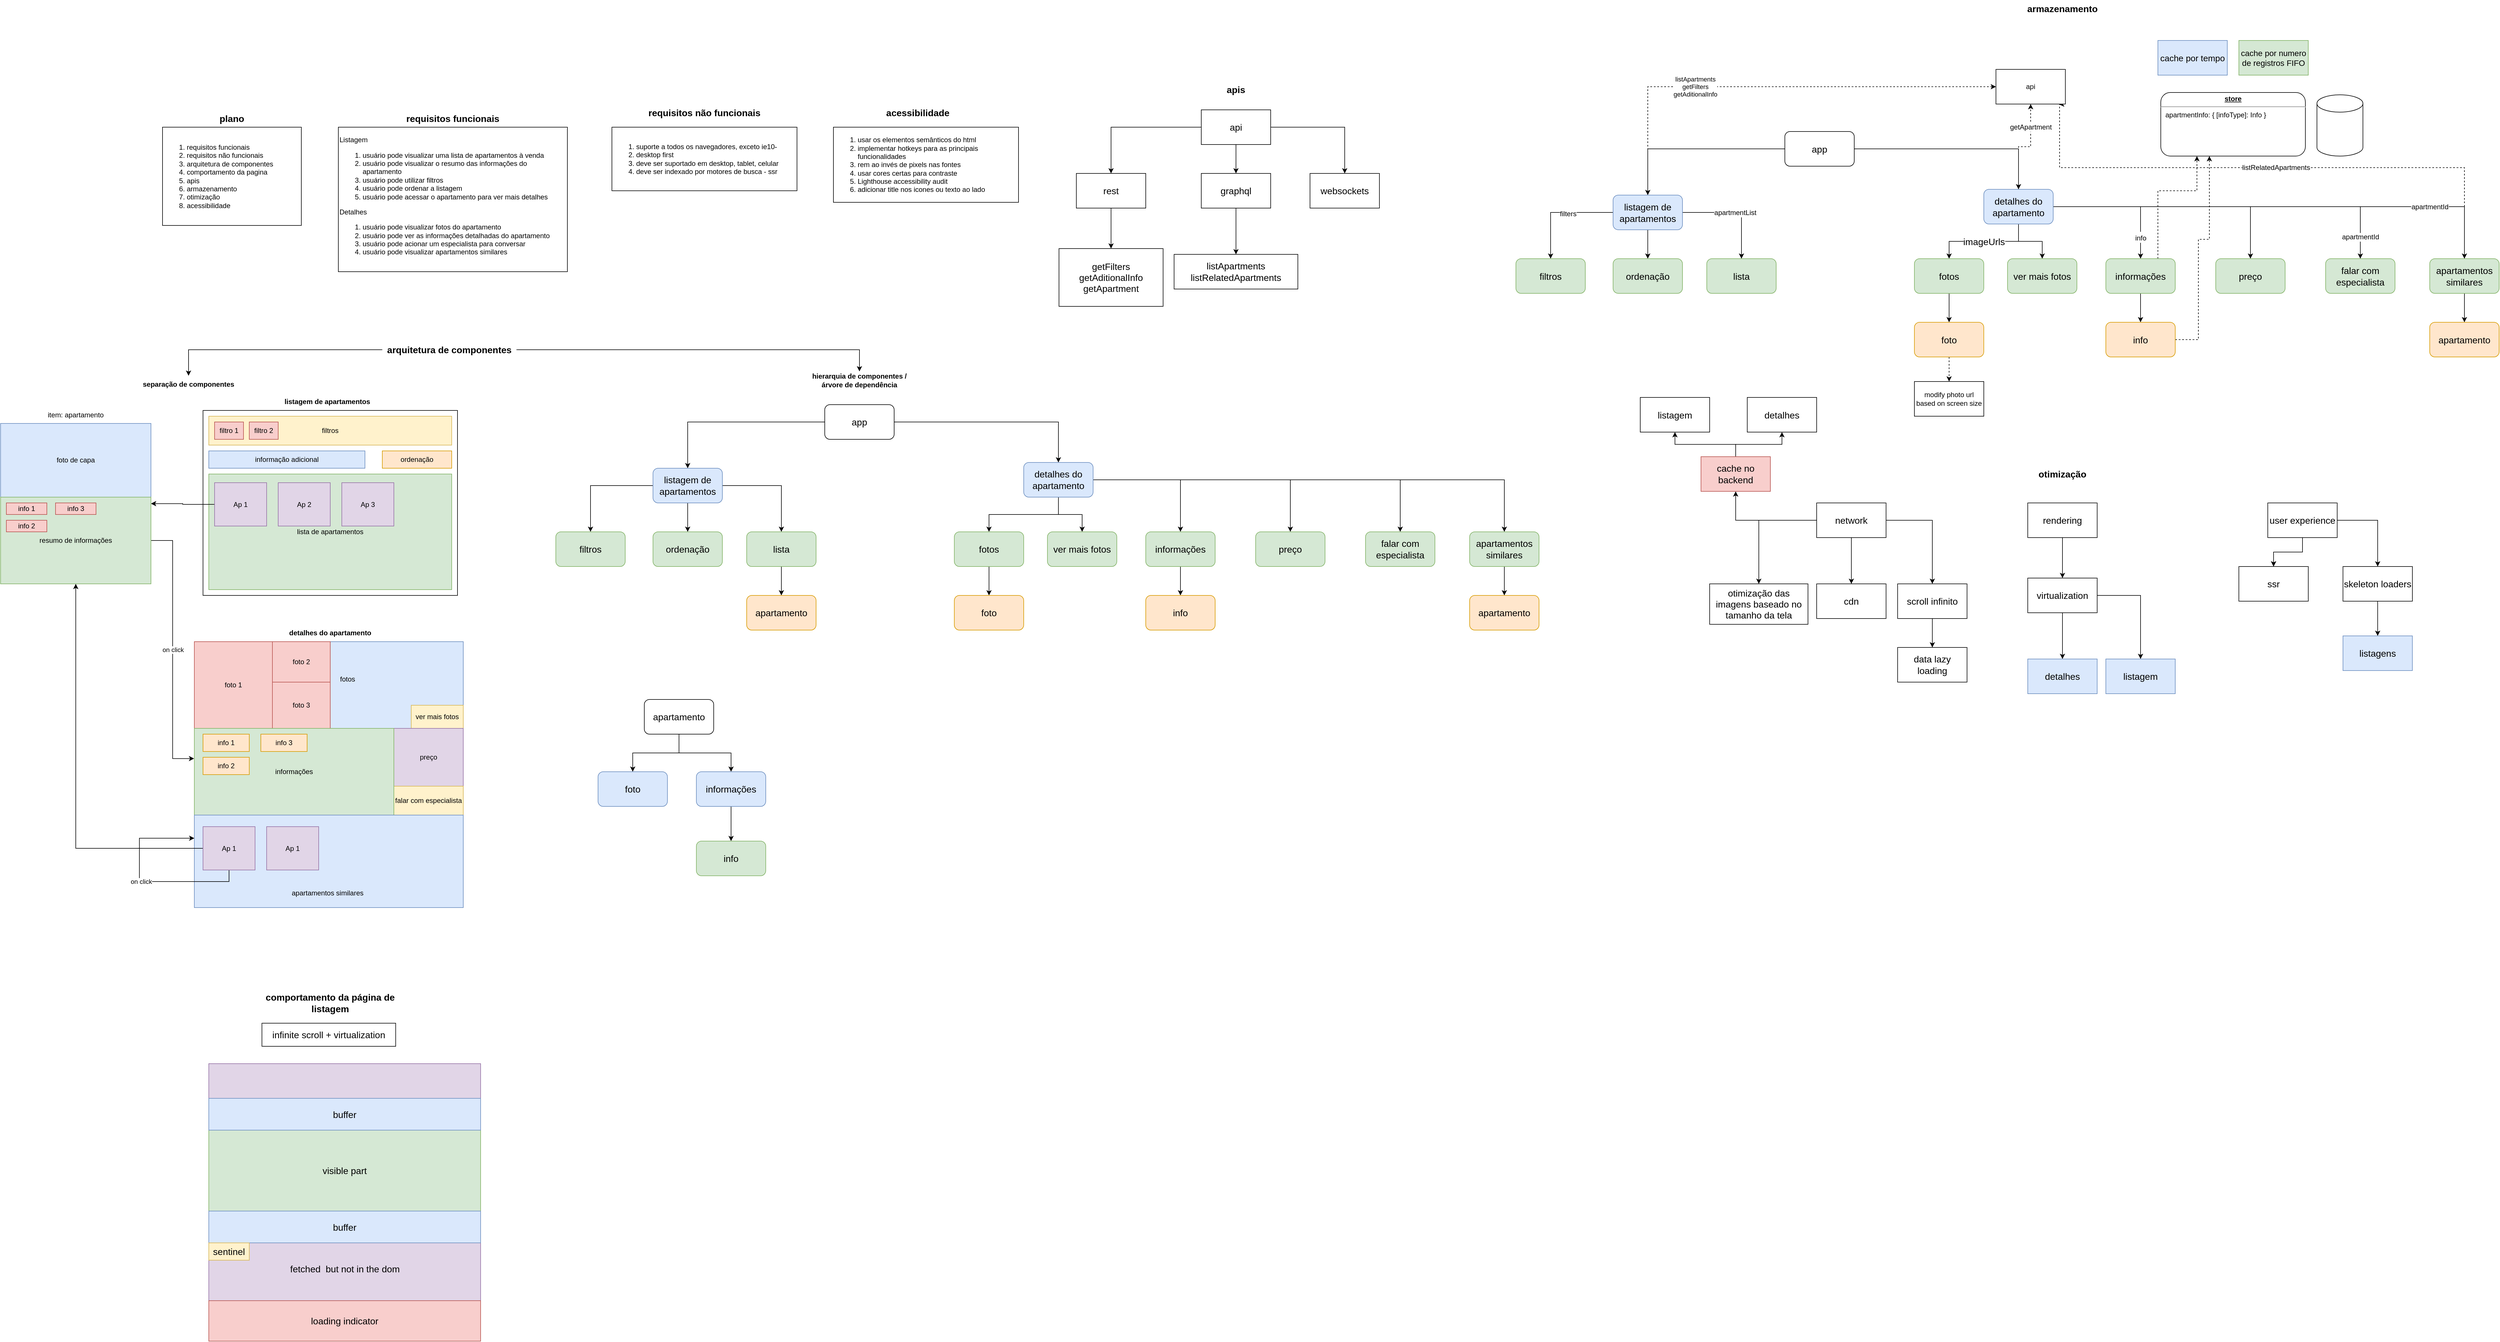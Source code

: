 <mxfile version="20.2.0" type="google"><diagram id="5ZpsJUefTZljrFaNe6qt" name="Página-1"><mxGraphModel grid="1" page="1" gridSize="10" guides="1" tooltips="1" connect="1" arrows="1" fold="1" pageScale="1" pageWidth="827" pageHeight="1169" math="0" shadow="0"><root><mxCell id="0"/><mxCell id="1" parent="0"/><mxCell id="AfzeI2IgN6OuN6-Tw0TW-3" value="&lt;div&gt;Listagem&lt;/div&gt;&lt;ol&gt;&lt;li&gt;usuário pode visualizar uma lista de apartamentos à venda&lt;/li&gt;&lt;li&gt;usuário pode visualizar o resumo das informações do apartamento&lt;/li&gt;&lt;li&gt;usuário pode utilizar filtros&lt;/li&gt;&lt;li&gt;usuário pode ordenar a listagem&lt;/li&gt;&lt;li&gt;usuário pode acessar o apartamento para ver mais detalhes&amp;nbsp;&lt;/li&gt;&lt;/ol&gt;&lt;div&gt;Detalhes&lt;/div&gt;&lt;div&gt;&lt;ol&gt;&lt;li&gt;usuário pode visualizar fotos do apartamento&lt;/li&gt;&lt;li&gt;usuário pode ver as informações detalhadas do apartamento&lt;/li&gt;&lt;li&gt;usuário pode acionar um especialista para conversar&lt;/li&gt;&lt;li&gt;usuário pode visualizar apartamentos similares&lt;/li&gt;&lt;/ol&gt;&lt;/div&gt;" style="rounded=0;whiteSpace=wrap;html=1;align=left;" vertex="1" parent="1"><mxGeometry x="354" y="50" width="396" height="250" as="geometry"/></mxCell><mxCell id="AfzeI2IgN6OuN6-Tw0TW-4" value="requisitos funcionais" style="text;html=1;strokeColor=none;fillColor=none;align=center;verticalAlign=middle;whiteSpace=wrap;rounded=0;fontStyle=1;fontSize=16;" vertex="1" parent="1"><mxGeometry x="467" y="20" width="170" height="30" as="geometry"/></mxCell><mxCell id="AfzeI2IgN6OuN6-Tw0TW-5" value="requisitos não funcionais" style="text;html=1;strokeColor=none;fillColor=none;align=center;verticalAlign=middle;whiteSpace=wrap;rounded=0;fontStyle=1;fontSize=16;" vertex="1" parent="1"><mxGeometry x="881" y="10" width="212" height="30" as="geometry"/></mxCell><mxCell id="AfzeI2IgN6OuN6-Tw0TW-6" value="&lt;ol&gt;&lt;li&gt;suporte a todos os navegadores, exceto ie10-&lt;/li&gt;&lt;li&gt;desktop first&lt;/li&gt;&lt;li&gt;deve ser suportado em desktop, tablet, celular&lt;/li&gt;&lt;li&gt;deve ser indexado por motores de busca - ssr&lt;/li&gt;&lt;/ol&gt;" style="rounded=0;whiteSpace=wrap;html=1;align=left;" vertex="1" parent="1"><mxGeometry x="827" y="50" width="320" height="110" as="geometry"/></mxCell><mxCell id="AfzeI2IgN6OuN6-Tw0TW-7" value="" style="rounded=0;whiteSpace=wrap;html=1;" vertex="1" parent="1"><mxGeometry x="120" y="540" width="440" height="320" as="geometry"/></mxCell><mxCell id="AfzeI2IgN6OuN6-Tw0TW-8" value="filtros" style="rounded=0;whiteSpace=wrap;html=1;fillColor=#fff2cc;strokeColor=#d6b656;" vertex="1" parent="1"><mxGeometry x="130" y="550" width="420" height="50" as="geometry"/></mxCell><mxCell id="AfzeI2IgN6OuN6-Tw0TW-9" value="filtro 1" style="rounded=0;whiteSpace=wrap;html=1;fillColor=#f8cecc;strokeColor=#b85450;" vertex="1" parent="1"><mxGeometry x="140" y="560" width="50" height="30" as="geometry"/></mxCell><mxCell id="AfzeI2IgN6OuN6-Tw0TW-10" value="filtro 2" style="rounded=0;whiteSpace=wrap;html=1;fillColor=#f8cecc;strokeColor=#b85450;" vertex="1" parent="1"><mxGeometry x="200" y="560" width="50" height="30" as="geometry"/></mxCell><mxCell id="AfzeI2IgN6OuN6-Tw0TW-11" value="informação adicional" style="rounded=0;whiteSpace=wrap;html=1;fillColor=#dae8fc;strokeColor=#6c8ebf;" vertex="1" parent="1"><mxGeometry x="130" y="610" width="270" height="30" as="geometry"/></mxCell><mxCell id="AfzeI2IgN6OuN6-Tw0TW-12" value="lista de apartamentos" style="rounded=0;whiteSpace=wrap;html=1;fillColor=#d5e8d4;strokeColor=#82b366;" vertex="1" parent="1"><mxGeometry x="130" y="650" width="420" height="200" as="geometry"/></mxCell><mxCell id="AfzeI2IgN6OuN6-Tw0TW-18" value="" style="edgeStyle=orthogonalEdgeStyle;rounded=0;orthogonalLoop=1;jettySize=auto;html=1;" edge="1" parent="1" source="AfzeI2IgN6OuN6-Tw0TW-13" target="AfzeI2IgN6OuN6-Tw0TW-17"><mxGeometry relative="1" as="geometry"/></mxCell><mxCell id="AfzeI2IgN6OuN6-Tw0TW-13" value="Ap 1" style="rounded=0;whiteSpace=wrap;html=1;fillColor=#e1d5e7;strokeColor=#9673a6;" vertex="1" parent="1"><mxGeometry x="140" y="665" width="90" height="75" as="geometry"/></mxCell><mxCell id="AfzeI2IgN6OuN6-Tw0TW-14" value="Ap 2" style="rounded=0;whiteSpace=wrap;html=1;fillColor=#e1d5e7;strokeColor=#9673a6;" vertex="1" parent="1"><mxGeometry x="250" y="665" width="90" height="75" as="geometry"/></mxCell><mxCell id="AfzeI2IgN6OuN6-Tw0TW-15" value="Ap 3" style="rounded=0;whiteSpace=wrap;html=1;fillColor=#e1d5e7;strokeColor=#9673a6;" vertex="1" parent="1"><mxGeometry x="360" y="665" width="90" height="75" as="geometry"/></mxCell><mxCell id="AfzeI2IgN6OuN6-Tw0TW-16" value="ordenação" style="rounded=0;whiteSpace=wrap;html=1;fillColor=#ffe6cc;strokeColor=#d79b00;" vertex="1" parent="1"><mxGeometry x="430" y="610" width="120" height="30" as="geometry"/></mxCell><mxCell id="AfzeI2IgN6OuN6-Tw0TW-17" value="" style="rounded=0;whiteSpace=wrap;html=1;" vertex="1" parent="1"><mxGeometry x="-230" y="562.5" width="260" height="277.5" as="geometry"/></mxCell><mxCell id="AfzeI2IgN6OuN6-Tw0TW-19" value="listagem de apartamentos" style="text;html=1;strokeColor=none;fillColor=none;align=center;verticalAlign=middle;whiteSpace=wrap;rounded=0;fontStyle=1" vertex="1" parent="1"><mxGeometry x="240" y="510" width="190" height="30" as="geometry"/></mxCell><mxCell id="AfzeI2IgN6OuN6-Tw0TW-20" value="item: apartamento" style="text;html=1;strokeColor=none;fillColor=none;align=center;verticalAlign=middle;whiteSpace=wrap;rounded=0;fontStyle=0" vertex="1" parent="1"><mxGeometry x="-160" y="532.5" width="120" height="30" as="geometry"/></mxCell><mxCell id="AfzeI2IgN6OuN6-Tw0TW-22" value="foto de capa" style="rounded=0;whiteSpace=wrap;html=1;fillColor=#dae8fc;strokeColor=#6c8ebf;" vertex="1" parent="1"><mxGeometry x="-230" y="562.5" width="260" height="127.5" as="geometry"/></mxCell><mxCell id="AfzeI2IgN6OuN6-Tw0TW-29" value="on click" style="edgeStyle=orthogonalEdgeStyle;rounded=0;orthogonalLoop=1;jettySize=auto;html=1;entryX=-0.001;entryY=0.348;entryDx=0;entryDy=0;entryPerimeter=0;" edge="1" parent="1" source="AfzeI2IgN6OuN6-Tw0TW-23" target="AfzeI2IgN6OuN6-Tw0TW-39"><mxGeometry relative="1" as="geometry"/></mxCell><mxCell id="AfzeI2IgN6OuN6-Tw0TW-23" value="resumo de informações" style="rounded=0;whiteSpace=wrap;html=1;fillColor=#d5e8d4;strokeColor=#82b366;" vertex="1" parent="1"><mxGeometry x="-230" y="690" width="260" height="150" as="geometry"/></mxCell><mxCell id="AfzeI2IgN6OuN6-Tw0TW-24" value="info 1" style="rounded=0;whiteSpace=wrap;html=1;fillColor=#f8cecc;strokeColor=#b85450;" vertex="1" parent="1"><mxGeometry x="-220" y="700" width="70" height="20" as="geometry"/></mxCell><mxCell id="AfzeI2IgN6OuN6-Tw0TW-25" value="info 2" style="rounded=0;whiteSpace=wrap;html=1;fillColor=#f8cecc;strokeColor=#b85450;" vertex="1" parent="1"><mxGeometry x="-220" y="730" width="70" height="20" as="geometry"/></mxCell><mxCell id="AfzeI2IgN6OuN6-Tw0TW-26" value="info 3" style="rounded=0;whiteSpace=wrap;html=1;fillColor=#f8cecc;strokeColor=#b85450;" vertex="1" parent="1"><mxGeometry x="-135" y="700" width="70" height="20" as="geometry"/></mxCell><mxCell id="AfzeI2IgN6OuN6-Tw0TW-27" value="detalhes do apartamento" style="text;html=1;strokeColor=none;fillColor=none;align=center;verticalAlign=middle;whiteSpace=wrap;rounded=0;fontStyle=1" vertex="1" parent="1"><mxGeometry x="265" y="910" width="150" height="30" as="geometry"/></mxCell><mxCell id="AfzeI2IgN6OuN6-Tw0TW-28" value="" style="rounded=0;whiteSpace=wrap;html=1;" vertex="1" parent="1"><mxGeometry x="105" y="940" width="465" height="460" as="geometry"/></mxCell><mxCell id="AfzeI2IgN6OuN6-Tw0TW-30" value="" style="rounded=0;whiteSpace=wrap;html=1;fillColor=#dae8fc;strokeColor=#6c8ebf;" vertex="1" parent="1"><mxGeometry x="105" y="940" width="465" height="150" as="geometry"/></mxCell><mxCell id="AfzeI2IgN6OuN6-Tw0TW-31" value="foto 1" style="rounded=0;whiteSpace=wrap;html=1;fillColor=#f8cecc;strokeColor=#b85450;" vertex="1" parent="1"><mxGeometry x="105" y="940" width="135" height="150" as="geometry"/></mxCell><mxCell id="AfzeI2IgN6OuN6-Tw0TW-32" value="foto 2" style="rounded=0;whiteSpace=wrap;html=1;fillColor=#f8cecc;strokeColor=#b85450;" vertex="1" parent="1"><mxGeometry x="240" y="940" width="100" height="70" as="geometry"/></mxCell><mxCell id="AfzeI2IgN6OuN6-Tw0TW-33" value="foto 3" style="rounded=0;whiteSpace=wrap;html=1;fillColor=#f8cecc;strokeColor=#b85450;" vertex="1" parent="1"><mxGeometry x="240" y="1010" width="100" height="80" as="geometry"/></mxCell><mxCell id="AfzeI2IgN6OuN6-Tw0TW-34" value="fotos" style="text;html=1;strokeColor=none;fillColor=none;align=center;verticalAlign=middle;whiteSpace=wrap;rounded=0;" vertex="1" parent="1"><mxGeometry x="340" y="990" width="60" height="30" as="geometry"/></mxCell><mxCell id="AfzeI2IgN6OuN6-Tw0TW-35" value="ver mais fotos" style="rounded=0;whiteSpace=wrap;html=1;fillColor=#fff2cc;strokeColor=#d6b656;" vertex="1" parent="1"><mxGeometry x="480" y="1050" width="90" height="40" as="geometry"/></mxCell><mxCell id="AfzeI2IgN6OuN6-Tw0TW-36" value="" style="rounded=0;whiteSpace=wrap;html=1;" vertex="1" parent="1"><mxGeometry x="450" y="1090" width="120" height="150" as="geometry"/></mxCell><mxCell id="AfzeI2IgN6OuN6-Tw0TW-37" value="preço" style="rounded=0;whiteSpace=wrap;html=1;fillColor=#e1d5e7;strokeColor=#9673a6;" vertex="1" parent="1"><mxGeometry x="450" y="1090" width="120" height="100" as="geometry"/></mxCell><mxCell id="AfzeI2IgN6OuN6-Tw0TW-38" value="falar com especialista" style="rounded=0;whiteSpace=wrap;html=1;fillColor=#fff2cc;strokeColor=#d6b656;" vertex="1" parent="1"><mxGeometry x="450" y="1190" width="120" height="50" as="geometry"/></mxCell><mxCell id="AfzeI2IgN6OuN6-Tw0TW-39" value="informações" style="rounded=0;whiteSpace=wrap;html=1;fillColor=#d5e8d4;strokeColor=#82b366;" vertex="1" parent="1"><mxGeometry x="105" y="1090" width="345" height="150" as="geometry"/></mxCell><mxCell id="AfzeI2IgN6OuN6-Tw0TW-40" value="info 1" style="rounded=0;whiteSpace=wrap;html=1;fillColor=#ffe6cc;strokeColor=#d79b00;" vertex="1" parent="1"><mxGeometry x="120" y="1100" width="80" height="30" as="geometry"/></mxCell><mxCell id="AfzeI2IgN6OuN6-Tw0TW-43" value="info 2" style="rounded=0;whiteSpace=wrap;html=1;fillColor=#ffe6cc;strokeColor=#d79b00;" vertex="1" parent="1"><mxGeometry x="120" y="1140" width="80" height="30" as="geometry"/></mxCell><mxCell id="AfzeI2IgN6OuN6-Tw0TW-44" value="info 3" style="rounded=0;whiteSpace=wrap;html=1;fillColor=#ffe6cc;strokeColor=#d79b00;" vertex="1" parent="1"><mxGeometry x="220" y="1100" width="80" height="30" as="geometry"/></mxCell><mxCell id="AfzeI2IgN6OuN6-Tw0TW-45" value="" style="rounded=0;whiteSpace=wrap;html=1;fillColor=#dae8fc;strokeColor=#6c8ebf;" vertex="1" parent="1"><mxGeometry x="105" y="1240" width="465" height="160" as="geometry"/></mxCell><mxCell id="AfzeI2IgN6OuN6-Tw0TW-48" value="apartamentos similares" style="text;html=1;strokeColor=none;fillColor=none;align=center;verticalAlign=middle;whiteSpace=wrap;rounded=0;" vertex="1" parent="1"><mxGeometry x="268.75" y="1360" width="132.5" height="30" as="geometry"/></mxCell><mxCell id="oxG4M1TdwoxA7Spc19jS-1" value="on click" style="edgeStyle=orthogonalEdgeStyle;rounded=0;orthogonalLoop=1;jettySize=auto;html=1;entryX=0;entryY=0.25;entryDx=0;entryDy=0;" edge="1" parent="1" source="AfzeI2IgN6OuN6-Tw0TW-49" target="AfzeI2IgN6OuN6-Tw0TW-45"><mxGeometry relative="1" as="geometry"><mxPoint x="-20" y="1297.5" as="targetPoint"/><Array as="points"><mxPoint x="165" y="1355"/><mxPoint x="10" y="1355"/><mxPoint x="10" y="1280"/></Array></mxGeometry></mxCell><mxCell id="oxG4M1TdwoxA7Spc19jS-2" style="edgeStyle=orthogonalEdgeStyle;rounded=0;orthogonalLoop=1;jettySize=auto;html=1;" edge="1" parent="1" source="AfzeI2IgN6OuN6-Tw0TW-49" target="AfzeI2IgN6OuN6-Tw0TW-23"><mxGeometry relative="1" as="geometry"/></mxCell><mxCell id="AfzeI2IgN6OuN6-Tw0TW-49" value="Ap 1" style="rounded=0;whiteSpace=wrap;html=1;fillColor=#e1d5e7;strokeColor=#9673a6;" vertex="1" parent="1"><mxGeometry x="120" y="1260" width="90" height="75" as="geometry"/></mxCell><mxCell id="AfzeI2IgN6OuN6-Tw0TW-50" value="Ap 1" style="rounded=0;whiteSpace=wrap;html=1;fillColor=#e1d5e7;strokeColor=#9673a6;" vertex="1" parent="1"><mxGeometry x="230" y="1260" width="90" height="75" as="geometry"/></mxCell><mxCell id="oxG4M1TdwoxA7Spc19jS-6" style="edgeStyle=orthogonalEdgeStyle;rounded=0;orthogonalLoop=1;jettySize=auto;html=1;fontSize=16;" edge="1" parent="1" source="oxG4M1TdwoxA7Spc19jS-3" target="oxG4M1TdwoxA7Spc19jS-5"><mxGeometry relative="1" as="geometry"/></mxCell><mxCell id="oxG4M1TdwoxA7Spc19jS-8" style="edgeStyle=orthogonalEdgeStyle;rounded=0;orthogonalLoop=1;jettySize=auto;html=1;fontSize=16;" edge="1" parent="1" source="oxG4M1TdwoxA7Spc19jS-3" target="oxG4M1TdwoxA7Spc19jS-7"><mxGeometry relative="1" as="geometry"/></mxCell><mxCell id="oxG4M1TdwoxA7Spc19jS-3" value="arquitetura de componentes" style="text;html=1;strokeColor=none;fillColor=none;align=center;verticalAlign=middle;whiteSpace=wrap;rounded=0;fontStyle=1;fontSize=16;" vertex="1" parent="1"><mxGeometry x="430" y="420" width="232" height="30" as="geometry"/></mxCell><mxCell id="oxG4M1TdwoxA7Spc19jS-5" value="separação de componentes" style="text;html=1;strokeColor=none;fillColor=none;align=center;verticalAlign=middle;whiteSpace=wrap;rounded=0;fontStyle=1" vertex="1" parent="1"><mxGeometry y="480" width="190" height="30" as="geometry"/></mxCell><mxCell id="oxG4M1TdwoxA7Spc19jS-7" value="hierarquia de componentes / árvore de dependência" style="text;html=1;strokeColor=none;fillColor=none;align=center;verticalAlign=middle;whiteSpace=wrap;rounded=0;fontStyle=1" vertex="1" parent="1"><mxGeometry x="1160" y="472.5" width="190" height="30" as="geometry"/></mxCell><mxCell id="oxG4M1TdwoxA7Spc19jS-13" value="" style="edgeStyle=orthogonalEdgeStyle;rounded=0;orthogonalLoop=1;jettySize=auto;html=1;fontSize=16;" edge="1" parent="1" source="oxG4M1TdwoxA7Spc19jS-10" target="oxG4M1TdwoxA7Spc19jS-12"><mxGeometry relative="1" as="geometry"/></mxCell><mxCell id="oxG4M1TdwoxA7Spc19jS-15" value="" style="edgeStyle=orthogonalEdgeStyle;rounded=0;orthogonalLoop=1;jettySize=auto;html=1;fontSize=16;" edge="1" parent="1" source="oxG4M1TdwoxA7Spc19jS-10" target="oxG4M1TdwoxA7Spc19jS-14"><mxGeometry relative="1" as="geometry"/></mxCell><mxCell id="oxG4M1TdwoxA7Spc19jS-10" value="app" style="rounded=1;whiteSpace=wrap;html=1;fontSize=16;" vertex="1" parent="1"><mxGeometry x="1195" y="530" width="120" height="60" as="geometry"/></mxCell><mxCell id="oxG4M1TdwoxA7Spc19jS-17" value="" style="edgeStyle=orthogonalEdgeStyle;rounded=0;orthogonalLoop=1;jettySize=auto;html=1;fontSize=16;" edge="1" parent="1" source="oxG4M1TdwoxA7Spc19jS-12" target="oxG4M1TdwoxA7Spc19jS-16"><mxGeometry relative="1" as="geometry"/></mxCell><mxCell id="oxG4M1TdwoxA7Spc19jS-19" value="" style="edgeStyle=orthogonalEdgeStyle;rounded=0;orthogonalLoop=1;jettySize=auto;html=1;fontSize=16;" edge="1" parent="1" source="oxG4M1TdwoxA7Spc19jS-12" target="oxG4M1TdwoxA7Spc19jS-18"><mxGeometry relative="1" as="geometry"/></mxCell><mxCell id="oxG4M1TdwoxA7Spc19jS-23" value="" style="edgeStyle=orthogonalEdgeStyle;rounded=0;orthogonalLoop=1;jettySize=auto;html=1;fontSize=16;" edge="1" parent="1" source="oxG4M1TdwoxA7Spc19jS-12" target="oxG4M1TdwoxA7Spc19jS-22"><mxGeometry relative="1" as="geometry"/></mxCell><mxCell id="oxG4M1TdwoxA7Spc19jS-12" value="listagem de apartamentos" style="whiteSpace=wrap;html=1;fontSize=16;rounded=1;fillColor=#dae8fc;strokeColor=#6c8ebf;" vertex="1" parent="1"><mxGeometry x="898" y="640" width="120" height="60" as="geometry"/></mxCell><mxCell id="oxG4M1TdwoxA7Spc19jS-28" value="" style="edgeStyle=orthogonalEdgeStyle;rounded=0;orthogonalLoop=1;jettySize=auto;html=1;fontSize=16;" edge="1" parent="1" source="oxG4M1TdwoxA7Spc19jS-14" target="oxG4M1TdwoxA7Spc19jS-27"><mxGeometry relative="1" as="geometry"/></mxCell><mxCell id="oxG4M1TdwoxA7Spc19jS-36" value="" style="edgeStyle=orthogonalEdgeStyle;rounded=0;orthogonalLoop=1;jettySize=auto;html=1;fontSize=16;" edge="1" parent="1" source="oxG4M1TdwoxA7Spc19jS-14" target="oxG4M1TdwoxA7Spc19jS-35"><mxGeometry relative="1" as="geometry"/></mxCell><mxCell id="oxG4M1TdwoxA7Spc19jS-38" value="" style="edgeStyle=orthogonalEdgeStyle;rounded=0;orthogonalLoop=1;jettySize=auto;html=1;fontSize=16;" edge="1" parent="1" source="oxG4M1TdwoxA7Spc19jS-14" target="oxG4M1TdwoxA7Spc19jS-37"><mxGeometry relative="1" as="geometry"/></mxCell><mxCell id="oxG4M1TdwoxA7Spc19jS-43" value="" style="edgeStyle=orthogonalEdgeStyle;rounded=0;orthogonalLoop=1;jettySize=auto;html=1;fontSize=16;" edge="1" parent="1" source="oxG4M1TdwoxA7Spc19jS-14" target="oxG4M1TdwoxA7Spc19jS-42"><mxGeometry relative="1" as="geometry"/></mxCell><mxCell id="oxG4M1TdwoxA7Spc19jS-46" value="" style="edgeStyle=orthogonalEdgeStyle;rounded=0;orthogonalLoop=1;jettySize=auto;html=1;fontSize=16;" edge="1" parent="1" source="oxG4M1TdwoxA7Spc19jS-14" target="oxG4M1TdwoxA7Spc19jS-45"><mxGeometry relative="1" as="geometry"/></mxCell><mxCell id="oxG4M1TdwoxA7Spc19jS-48" value="" style="edgeStyle=orthogonalEdgeStyle;rounded=0;orthogonalLoop=1;jettySize=auto;html=1;fontSize=16;" edge="1" parent="1" source="oxG4M1TdwoxA7Spc19jS-14" target="oxG4M1TdwoxA7Spc19jS-47"><mxGeometry relative="1" as="geometry"/></mxCell><mxCell id="oxG4M1TdwoxA7Spc19jS-14" value="detalhes do apartamento" style="rounded=1;whiteSpace=wrap;html=1;fontSize=16;fillColor=#dae8fc;strokeColor=#6c8ebf;" vertex="1" parent="1"><mxGeometry x="1539" y="630" width="120" height="60" as="geometry"/></mxCell><mxCell id="oxG4M1TdwoxA7Spc19jS-16" value="filtros" style="whiteSpace=wrap;html=1;fontSize=16;rounded=1;fillColor=#d5e8d4;strokeColor=#82b366;" vertex="1" parent="1"><mxGeometry x="730" y="750" width="120" height="60" as="geometry"/></mxCell><mxCell id="oxG4M1TdwoxA7Spc19jS-18" value="ordenação" style="whiteSpace=wrap;html=1;fontSize=16;rounded=1;fillColor=#d5e8d4;strokeColor=#82b366;" vertex="1" parent="1"><mxGeometry x="898" y="750" width="120" height="60" as="geometry"/></mxCell><mxCell id="oxG4M1TdwoxA7Spc19jS-25" value="" style="edgeStyle=orthogonalEdgeStyle;rounded=0;orthogonalLoop=1;jettySize=auto;html=1;fontSize=16;" edge="1" parent="1" source="oxG4M1TdwoxA7Spc19jS-22" target="oxG4M1TdwoxA7Spc19jS-24"><mxGeometry relative="1" as="geometry"/></mxCell><mxCell id="oxG4M1TdwoxA7Spc19jS-22" value="lista" style="whiteSpace=wrap;html=1;fontSize=16;rounded=1;fillColor=#d5e8d4;strokeColor=#82b366;" vertex="1" parent="1"><mxGeometry x="1060" y="750" width="120" height="60" as="geometry"/></mxCell><mxCell id="oxG4M1TdwoxA7Spc19jS-24" value="apartamento" style="whiteSpace=wrap;html=1;fontSize=16;rounded=1;fillColor=#ffe6cc;strokeColor=#d79b00;" vertex="1" parent="1"><mxGeometry x="1060" y="860" width="120" height="60" as="geometry"/></mxCell><mxCell id="oxG4M1TdwoxA7Spc19jS-30" value="" style="edgeStyle=orthogonalEdgeStyle;rounded=0;orthogonalLoop=1;jettySize=auto;html=1;fontSize=16;" edge="1" parent="1" source="oxG4M1TdwoxA7Spc19jS-27" target="oxG4M1TdwoxA7Spc19jS-29"><mxGeometry relative="1" as="geometry"/></mxCell><mxCell id="oxG4M1TdwoxA7Spc19jS-27" value="fotos" style="rounded=1;whiteSpace=wrap;html=1;fontSize=16;fillColor=#d5e8d4;strokeColor=#82b366;" vertex="1" parent="1"><mxGeometry x="1419" y="750" width="120" height="60" as="geometry"/></mxCell><mxCell id="oxG4M1TdwoxA7Spc19jS-29" value="foto" style="rounded=1;whiteSpace=wrap;html=1;fontSize=16;fillColor=#ffe6cc;strokeColor=#d79b00;" vertex="1" parent="1"><mxGeometry x="1419" y="860" width="120" height="60" as="geometry"/></mxCell><mxCell id="oxG4M1TdwoxA7Spc19jS-35" value="ver mais fotos" style="rounded=1;whiteSpace=wrap;html=1;fontSize=16;fillColor=#d5e8d4;strokeColor=#82b366;" vertex="1" parent="1"><mxGeometry x="1580" y="750" width="120" height="60" as="geometry"/></mxCell><mxCell id="oxG4M1TdwoxA7Spc19jS-40" value="" style="edgeStyle=orthogonalEdgeStyle;rounded=0;orthogonalLoop=1;jettySize=auto;html=1;fontSize=16;" edge="1" parent="1" source="oxG4M1TdwoxA7Spc19jS-37" target="oxG4M1TdwoxA7Spc19jS-39"><mxGeometry relative="1" as="geometry"/></mxCell><mxCell id="oxG4M1TdwoxA7Spc19jS-37" value="informações" style="rounded=1;whiteSpace=wrap;html=1;fontSize=16;fillColor=#d5e8d4;strokeColor=#82b366;" vertex="1" parent="1"><mxGeometry x="1750" y="750" width="120" height="60" as="geometry"/></mxCell><mxCell id="oxG4M1TdwoxA7Spc19jS-39" value="info" style="rounded=1;whiteSpace=wrap;html=1;fontSize=16;fillColor=#ffe6cc;strokeColor=#d79b00;" vertex="1" parent="1"><mxGeometry x="1750" y="860" width="120" height="60" as="geometry"/></mxCell><mxCell id="oxG4M1TdwoxA7Spc19jS-42" value="preço" style="rounded=1;whiteSpace=wrap;html=1;fontSize=16;fillColor=#d5e8d4;strokeColor=#82b366;" vertex="1" parent="1"><mxGeometry x="1940" y="750" width="120" height="60" as="geometry"/></mxCell><mxCell id="oxG4M1TdwoxA7Spc19jS-45" value="falar com especialista" style="rounded=1;whiteSpace=wrap;html=1;fontSize=16;fillColor=#d5e8d4;strokeColor=#82b366;" vertex="1" parent="1"><mxGeometry x="2130" y="750" width="120" height="60" as="geometry"/></mxCell><mxCell id="oxG4M1TdwoxA7Spc19jS-50" value="" style="edgeStyle=orthogonalEdgeStyle;rounded=0;orthogonalLoop=1;jettySize=auto;html=1;fontSize=16;" edge="1" parent="1" source="oxG4M1TdwoxA7Spc19jS-47" target="oxG4M1TdwoxA7Spc19jS-49"><mxGeometry relative="1" as="geometry"/></mxCell><mxCell id="oxG4M1TdwoxA7Spc19jS-47" value="apartamentos similares" style="rounded=1;whiteSpace=wrap;html=1;fontSize=16;fillColor=#d5e8d4;strokeColor=#82b366;" vertex="1" parent="1"><mxGeometry x="2310" y="750" width="120" height="60" as="geometry"/></mxCell><mxCell id="oxG4M1TdwoxA7Spc19jS-49" value="apartamento" style="rounded=1;whiteSpace=wrap;html=1;fontSize=16;fillColor=#ffe6cc;strokeColor=#d79b00;" vertex="1" parent="1"><mxGeometry x="2310" y="860" width="120" height="60" as="geometry"/></mxCell><mxCell id="oxG4M1TdwoxA7Spc19jS-56" value="" style="edgeStyle=orthogonalEdgeStyle;rounded=0;orthogonalLoop=1;jettySize=auto;html=1;fontSize=16;" edge="1" parent="1" source="oxG4M1TdwoxA7Spc19jS-54" target="oxG4M1TdwoxA7Spc19jS-55"><mxGeometry relative="1" as="geometry"/></mxCell><mxCell id="oxG4M1TdwoxA7Spc19jS-60" style="edgeStyle=orthogonalEdgeStyle;rounded=0;orthogonalLoop=1;jettySize=auto;html=1;fontSize=16;" edge="1" parent="1" source="oxG4M1TdwoxA7Spc19jS-54" target="oxG4M1TdwoxA7Spc19jS-58"><mxGeometry relative="1" as="geometry"/></mxCell><mxCell id="oxG4M1TdwoxA7Spc19jS-54" value="apartamento" style="rounded=1;whiteSpace=wrap;html=1;fontSize=16;" vertex="1" parent="1"><mxGeometry x="883" y="1040" width="120" height="60" as="geometry"/></mxCell><mxCell id="oxG4M1TdwoxA7Spc19jS-55" value="foto" style="rounded=1;whiteSpace=wrap;html=1;fontSize=16;fillColor=#dae8fc;strokeColor=#6c8ebf;" vertex="1" parent="1"><mxGeometry x="803" y="1165" width="120" height="60" as="geometry"/></mxCell><mxCell id="oxG4M1TdwoxA7Spc19jS-57" value="" style="edgeStyle=orthogonalEdgeStyle;rounded=0;orthogonalLoop=1;jettySize=auto;html=1;fontSize=16;" edge="1" parent="1" source="oxG4M1TdwoxA7Spc19jS-58" target="oxG4M1TdwoxA7Spc19jS-59"><mxGeometry relative="1" as="geometry"/></mxCell><mxCell id="oxG4M1TdwoxA7Spc19jS-58" value="informações" style="rounded=1;whiteSpace=wrap;html=1;fontSize=16;fillColor=#dae8fc;strokeColor=#6c8ebf;" vertex="1" parent="1"><mxGeometry x="973" y="1165" width="120" height="60" as="geometry"/></mxCell><mxCell id="oxG4M1TdwoxA7Spc19jS-59" value="info" style="rounded=1;whiteSpace=wrap;html=1;fontSize=16;fillColor=#d5e8d4;strokeColor=#82b366;" vertex="1" parent="1"><mxGeometry x="973" y="1285" width="120" height="60" as="geometry"/></mxCell><mxCell id="oxG4M1TdwoxA7Spc19jS-64" value="comportamento da página de listagem" style="text;html=1;strokeColor=none;fillColor=none;align=center;verticalAlign=middle;whiteSpace=wrap;rounded=0;fontStyle=1;fontSize=16;" vertex="1" parent="1"><mxGeometry x="224" y="1550" width="232" height="30" as="geometry"/></mxCell><mxCell id="oxG4M1TdwoxA7Spc19jS-66" value="infinite scroll + virtualization" style="rounded=0;whiteSpace=wrap;html=1;fontSize=16;" vertex="1" parent="1"><mxGeometry x="221.88" y="1600" width="231.25" height="40" as="geometry"/></mxCell><mxCell id="oxG4M1TdwoxA7Spc19jS-67" value="" style="rounded=0;whiteSpace=wrap;html=1;fontSize=16;" vertex="1" parent="1"><mxGeometry x="130" y="1670" width="470" height="480" as="geometry"/></mxCell><mxCell id="oxG4M1TdwoxA7Spc19jS-75" value="" style="rounded=0;whiteSpace=wrap;html=1;fontSize=16;fillColor=#e1d5e7;strokeColor=#9673a6;" vertex="1" parent="1"><mxGeometry x="130" y="1670" width="470" height="110" as="geometry"/></mxCell><mxCell id="oxG4M1TdwoxA7Spc19jS-68" value="visible part" style="rounded=0;whiteSpace=wrap;html=1;fontSize=16;fillColor=#d5e8d4;strokeColor=#82b366;" vertex="1" parent="1"><mxGeometry x="130" y="1785" width="470" height="140" as="geometry"/></mxCell><mxCell id="oxG4M1TdwoxA7Spc19jS-72" value="" style="rounded=0;whiteSpace=wrap;html=1;fontSize=16;fillColor=#e1d5e7;strokeColor=#9673a6;" vertex="1" parent="1"><mxGeometry x="130" y="1925" width="470" height="155" as="geometry"/></mxCell><mxCell id="oxG4M1TdwoxA7Spc19jS-69" value="buffer" style="rounded=0;whiteSpace=wrap;html=1;fontSize=16;fillColor=#dae8fc;strokeColor=#6c8ebf;" vertex="1" parent="1"><mxGeometry x="130" y="1925" width="470" height="55" as="geometry"/></mxCell><mxCell id="oxG4M1TdwoxA7Spc19jS-70" value="buffer" style="rounded=0;whiteSpace=wrap;html=1;fontSize=16;fillColor=#dae8fc;strokeColor=#6c8ebf;" vertex="1" parent="1"><mxGeometry x="130" y="1730" width="470" height="55" as="geometry"/></mxCell><mxCell id="oxG4M1TdwoxA7Spc19jS-71" value="sentinel" style="text;html=1;strokeColor=#d6b656;fillColor=#fff2cc;align=center;verticalAlign=middle;whiteSpace=wrap;rounded=0;fontSize=16;" vertex="1" parent="1"><mxGeometry x="130" y="1980" width="70" height="30" as="geometry"/></mxCell><mxCell id="oxG4M1TdwoxA7Spc19jS-73" value="fetched&amp;nbsp; but not in the dom" style="text;html=1;strokeColor=none;fillColor=none;align=center;verticalAlign=middle;whiteSpace=wrap;rounded=0;fontSize=16;" vertex="1" parent="1"><mxGeometry x="252.5" y="2010" width="225" height="30" as="geometry"/></mxCell><mxCell id="oxG4M1TdwoxA7Spc19jS-74" value="loading indicator" style="rounded=0;whiteSpace=wrap;html=1;fontSize=16;fillColor=#f8cecc;strokeColor=#b85450;" vertex="1" parent="1"><mxGeometry x="130" y="2080" width="470" height="70" as="geometry"/></mxCell><mxCell id="oxG4M1TdwoxA7Spc19jS-77" value="apis" style="text;html=1;strokeColor=none;fillColor=none;align=center;verticalAlign=middle;whiteSpace=wrap;rounded=0;fontStyle=1;fontSize=16;" vertex="1" parent="1"><mxGeometry x="1790" y="-30" width="232" height="30" as="geometry"/></mxCell><mxCell id="oxG4M1TdwoxA7Spc19jS-80" value="" style="edgeStyle=orthogonalEdgeStyle;rounded=0;orthogonalLoop=1;jettySize=auto;html=1;fontSize=16;" edge="1" parent="1" source="oxG4M1TdwoxA7Spc19jS-78" target="oxG4M1TdwoxA7Spc19jS-79"><mxGeometry relative="1" as="geometry"/></mxCell><mxCell id="oxG4M1TdwoxA7Spc19jS-82" value="" style="edgeStyle=orthogonalEdgeStyle;rounded=0;orthogonalLoop=1;jettySize=auto;html=1;fontSize=16;" edge="1" parent="1" source="oxG4M1TdwoxA7Spc19jS-78" target="oxG4M1TdwoxA7Spc19jS-81"><mxGeometry relative="1" as="geometry"/></mxCell><mxCell id="oxG4M1TdwoxA7Spc19jS-84" value="" style="edgeStyle=orthogonalEdgeStyle;rounded=0;orthogonalLoop=1;jettySize=auto;html=1;fontSize=16;" edge="1" parent="1" source="oxG4M1TdwoxA7Spc19jS-78" target="oxG4M1TdwoxA7Spc19jS-83"><mxGeometry relative="1" as="geometry"/></mxCell><mxCell id="oxG4M1TdwoxA7Spc19jS-78" value="api" style="rounded=0;whiteSpace=wrap;html=1;fontSize=16;" vertex="1" parent="1"><mxGeometry x="1846" y="20" width="120" height="60" as="geometry"/></mxCell><mxCell id="oxG4M1TdwoxA7Spc19jS-89" style="edgeStyle=orthogonalEdgeStyle;rounded=0;orthogonalLoop=1;jettySize=auto;html=1;fontSize=16;" edge="1" parent="1" source="oxG4M1TdwoxA7Spc19jS-79" target="oxG4M1TdwoxA7Spc19jS-88"><mxGeometry relative="1" as="geometry"/></mxCell><mxCell id="oxG4M1TdwoxA7Spc19jS-79" value="rest" style="whiteSpace=wrap;html=1;fontSize=16;rounded=0;" vertex="1" parent="1"><mxGeometry x="1630" y="130" width="120" height="60" as="geometry"/></mxCell><mxCell id="oxG4M1TdwoxA7Spc19jS-87" value="" style="edgeStyle=orthogonalEdgeStyle;rounded=0;orthogonalLoop=1;jettySize=auto;html=1;fontSize=16;" edge="1" parent="1" source="oxG4M1TdwoxA7Spc19jS-81" target="oxG4M1TdwoxA7Spc19jS-86"><mxGeometry relative="1" as="geometry"/></mxCell><mxCell id="oxG4M1TdwoxA7Spc19jS-81" value="graphql" style="rounded=0;whiteSpace=wrap;html=1;fontSize=16;" vertex="1" parent="1"><mxGeometry x="1846" y="130" width="120" height="60" as="geometry"/></mxCell><mxCell id="oxG4M1TdwoxA7Spc19jS-83" value="websockets" style="rounded=0;whiteSpace=wrap;html=1;fontSize=16;" vertex="1" parent="1"><mxGeometry x="2034" y="130" width="120" height="60" as="geometry"/></mxCell><mxCell id="oxG4M1TdwoxA7Spc19jS-86" value="listApartments&lt;br&gt;listRelatedApartments" style="rounded=0;whiteSpace=wrap;html=1;fontSize=16;" vertex="1" parent="1"><mxGeometry x="1799" y="270" width="214" height="60" as="geometry"/></mxCell><mxCell id="oxG4M1TdwoxA7Spc19jS-88" value="getFilters&lt;br&gt;getAditionalInfo&lt;br&gt;getApartment" style="rounded=0;whiteSpace=wrap;html=1;fontSize=16;" vertex="1" parent="1"><mxGeometry x="1600" y="260" width="180" height="100" as="geometry"/></mxCell><mxCell id="oxG4M1TdwoxA7Spc19jS-123" value="armazenamento" style="text;html=1;strokeColor=none;fillColor=none;align=center;verticalAlign=middle;whiteSpace=wrap;rounded=0;fontStyle=1;fontSize=16;" vertex="1" parent="1"><mxGeometry x="3240" y="-170" width="190" height="30" as="geometry"/></mxCell><mxCell id="oxG4M1TdwoxA7Spc19jS-124" value="" style="edgeStyle=orthogonalEdgeStyle;rounded=0;orthogonalLoop=1;jettySize=auto;html=1;fontSize=16;" edge="1" parent="1" source="oxG4M1TdwoxA7Spc19jS-126" target="oxG4M1TdwoxA7Spc19jS-130"><mxGeometry relative="1" as="geometry"/></mxCell><mxCell id="oxG4M1TdwoxA7Spc19jS-125" value="" style="edgeStyle=orthogonalEdgeStyle;rounded=0;orthogonalLoop=1;jettySize=auto;html=1;fontSize=16;" edge="1" parent="1" source="oxG4M1TdwoxA7Spc19jS-126" target="oxG4M1TdwoxA7Spc19jS-137"><mxGeometry relative="1" as="geometry"/></mxCell><mxCell id="oxG4M1TdwoxA7Spc19jS-126" value="app" style="rounded=1;whiteSpace=wrap;html=1;fontSize=16;" vertex="1" parent="1"><mxGeometry x="2855" y="57.5" width="120" height="60" as="geometry"/></mxCell><mxCell id="oxG4M1TdwoxA7Spc19jS-127" value="&lt;font style=&quot;font-size: 12px;&quot;&gt;filters&lt;/font&gt;" style="edgeStyle=orthogonalEdgeStyle;rounded=0;orthogonalLoop=1;jettySize=auto;html=1;fontSize=16;" edge="1" parent="1" source="oxG4M1TdwoxA7Spc19jS-130" target="oxG4M1TdwoxA7Spc19jS-138"><mxGeometry x="-0.17" relative="1" as="geometry"><mxPoint as="offset"/></mxGeometry></mxCell><mxCell id="oxG4M1TdwoxA7Spc19jS-128" value="" style="edgeStyle=orthogonalEdgeStyle;rounded=0;orthogonalLoop=1;jettySize=auto;html=1;fontSize=16;" edge="1" parent="1" source="oxG4M1TdwoxA7Spc19jS-130" target="oxG4M1TdwoxA7Spc19jS-139"><mxGeometry relative="1" as="geometry"/></mxCell><mxCell id="oxG4M1TdwoxA7Spc19jS-129" value="apartmentList" style="edgeStyle=orthogonalEdgeStyle;rounded=0;orthogonalLoop=1;jettySize=auto;html=1;fontSize=12;" edge="1" parent="1" source="oxG4M1TdwoxA7Spc19jS-130" target="oxG4M1TdwoxA7Spc19jS-141"><mxGeometry relative="1" as="geometry"/></mxCell><mxCell id="8L7QebYwMm_u7gPty3FR-7" value="listApartments&lt;br&gt;getFilters&lt;br&gt;getAditionalInfo" style="edgeStyle=orthogonalEdgeStyle;rounded=0;orthogonalLoop=1;jettySize=auto;html=1;entryX=0;entryY=0.5;entryDx=0;entryDy=0;dashed=1;" edge="1" parent="1" source="oxG4M1TdwoxA7Spc19jS-130" target="8L7QebYwMm_u7gPty3FR-6"><mxGeometry x="-0.317" relative="1" as="geometry"><Array as="points"><mxPoint x="2618" y="-20"/></Array><mxPoint as="offset"/></mxGeometry></mxCell><mxCell id="oxG4M1TdwoxA7Spc19jS-130" value="listagem de apartamentos" style="whiteSpace=wrap;html=1;fontSize=16;rounded=1;fillColor=#dae8fc;strokeColor=#6c8ebf;" vertex="1" parent="1"><mxGeometry x="2558" y="167.5" width="120" height="60" as="geometry"/></mxCell><mxCell id="oxG4M1TdwoxA7Spc19jS-131" value="imageUrls" style="edgeStyle=orthogonalEdgeStyle;rounded=0;orthogonalLoop=1;jettySize=auto;html=1;fontSize=16;" edge="1" parent="1" source="oxG4M1TdwoxA7Spc19jS-137" target="oxG4M1TdwoxA7Spc19jS-144"><mxGeometry relative="1" as="geometry"/></mxCell><mxCell id="oxG4M1TdwoxA7Spc19jS-132" value="" style="edgeStyle=orthogonalEdgeStyle;rounded=0;orthogonalLoop=1;jettySize=auto;html=1;fontSize=16;" edge="1" parent="1" source="oxG4M1TdwoxA7Spc19jS-137" target="oxG4M1TdwoxA7Spc19jS-146"><mxGeometry relative="1" as="geometry"/></mxCell><mxCell id="oxG4M1TdwoxA7Spc19jS-133" value="&lt;font style=&quot;font-size: 12px;&quot;&gt;info&lt;/font&gt;" style="edgeStyle=orthogonalEdgeStyle;rounded=0;orthogonalLoop=1;jettySize=auto;html=1;fontSize=16;" edge="1" parent="1" source="oxG4M1TdwoxA7Spc19jS-137" target="oxG4M1TdwoxA7Spc19jS-148"><mxGeometry x="0.689" relative="1" as="geometry"><mxPoint as="offset"/></mxGeometry></mxCell><mxCell id="oxG4M1TdwoxA7Spc19jS-134" value="" style="edgeStyle=orthogonalEdgeStyle;rounded=0;orthogonalLoop=1;jettySize=auto;html=1;fontSize=16;" edge="1" parent="1" source="oxG4M1TdwoxA7Spc19jS-137" target="oxG4M1TdwoxA7Spc19jS-150"><mxGeometry relative="1" as="geometry"/></mxCell><mxCell id="oxG4M1TdwoxA7Spc19jS-135" value="apartmentId" style="edgeStyle=orthogonalEdgeStyle;rounded=0;orthogonalLoop=1;jettySize=auto;html=1;fontSize=12;" edge="1" parent="1" source="oxG4M1TdwoxA7Spc19jS-137" target="oxG4M1TdwoxA7Spc19jS-151"><mxGeometry x="0.879" relative="1" as="geometry"><mxPoint as="offset"/></mxGeometry></mxCell><mxCell id="oxG4M1TdwoxA7Spc19jS-136" value="&lt;font style=&quot;font-size: 12px;&quot;&gt;apartmentId&lt;/font&gt;" style="edgeStyle=orthogonalEdgeStyle;rounded=0;orthogonalLoop=1;jettySize=auto;html=1;fontSize=12;" edge="1" parent="1" source="oxG4M1TdwoxA7Spc19jS-137" target="oxG4M1TdwoxA7Spc19jS-153"><mxGeometry x="0.625" relative="1" as="geometry"><mxPoint as="offset"/></mxGeometry></mxCell><mxCell id="8L7QebYwMm_u7gPty3FR-8" value="getApartment" style="edgeStyle=orthogonalEdgeStyle;rounded=0;orthogonalLoop=1;jettySize=auto;html=1;dashed=1;fontSize=12;" edge="1" parent="1" source="oxG4M1TdwoxA7Spc19jS-137" target="8L7QebYwMm_u7gPty3FR-6"><mxGeometry x="0.525" relative="1" as="geometry"><mxPoint as="offset"/></mxGeometry></mxCell><mxCell id="oxG4M1TdwoxA7Spc19jS-137" value="detalhes do apartamento" style="rounded=1;whiteSpace=wrap;html=1;fontSize=16;fillColor=#dae8fc;strokeColor=#6c8ebf;" vertex="1" parent="1"><mxGeometry x="3199" y="157.5" width="120" height="60" as="geometry"/></mxCell><mxCell id="oxG4M1TdwoxA7Spc19jS-138" value="filtros" style="whiteSpace=wrap;html=1;fontSize=16;rounded=1;fillColor=#d5e8d4;strokeColor=#82b366;" vertex="1" parent="1"><mxGeometry x="2390" y="277.5" width="120" height="60" as="geometry"/></mxCell><mxCell id="oxG4M1TdwoxA7Spc19jS-139" value="ordenação" style="whiteSpace=wrap;html=1;fontSize=16;rounded=1;fillColor=#d5e8d4;strokeColor=#82b366;" vertex="1" parent="1"><mxGeometry x="2558" y="277.5" width="120" height="60" as="geometry"/></mxCell><mxCell id="oxG4M1TdwoxA7Spc19jS-141" value="lista" style="whiteSpace=wrap;html=1;fontSize=16;rounded=1;fillColor=#d5e8d4;strokeColor=#82b366;" vertex="1" parent="1"><mxGeometry x="2720" y="277.5" width="120" height="60" as="geometry"/></mxCell><mxCell id="oxG4M1TdwoxA7Spc19jS-143" value="" style="edgeStyle=orthogonalEdgeStyle;rounded=0;orthogonalLoop=1;jettySize=auto;html=1;fontSize=16;" edge="1" parent="1" source="oxG4M1TdwoxA7Spc19jS-144" target="oxG4M1TdwoxA7Spc19jS-145"><mxGeometry relative="1" as="geometry"/></mxCell><mxCell id="oxG4M1TdwoxA7Spc19jS-144" value="fotos" style="rounded=1;whiteSpace=wrap;html=1;fontSize=16;fillColor=#d5e8d4;strokeColor=#82b366;" vertex="1" parent="1"><mxGeometry x="3079" y="277.5" width="120" height="60" as="geometry"/></mxCell><mxCell id="8L7QebYwMm_u7gPty3FR-14" style="edgeStyle=orthogonalEdgeStyle;rounded=0;orthogonalLoop=1;jettySize=auto;html=1;dashed=1;fontSize=12;" edge="1" parent="1" source="oxG4M1TdwoxA7Spc19jS-145" target="8L7QebYwMm_u7gPty3FR-15"><mxGeometry relative="1" as="geometry"><mxPoint x="3139" y="520" as="targetPoint"/></mxGeometry></mxCell><mxCell id="oxG4M1TdwoxA7Spc19jS-145" value="foto" style="rounded=1;whiteSpace=wrap;html=1;fontSize=16;fillColor=#ffe6cc;strokeColor=#d79b00;" vertex="1" parent="1"><mxGeometry x="3079" y="387.5" width="120" height="60" as="geometry"/></mxCell><mxCell id="oxG4M1TdwoxA7Spc19jS-146" value="ver mais fotos" style="rounded=1;whiteSpace=wrap;html=1;fontSize=16;fillColor=#d5e8d4;strokeColor=#82b366;" vertex="1" parent="1"><mxGeometry x="3240" y="277.5" width="120" height="60" as="geometry"/></mxCell><mxCell id="oxG4M1TdwoxA7Spc19jS-147" value="" style="edgeStyle=orthogonalEdgeStyle;rounded=0;orthogonalLoop=1;jettySize=auto;html=1;fontSize=16;" edge="1" parent="1" source="oxG4M1TdwoxA7Spc19jS-148" target="oxG4M1TdwoxA7Spc19jS-149"><mxGeometry relative="1" as="geometry"/></mxCell><mxCell id="8L7QebYwMm_u7gPty3FR-11" style="edgeStyle=orthogonalEdgeStyle;rounded=0;orthogonalLoop=1;jettySize=auto;html=1;entryX=0.25;entryY=1;entryDx=0;entryDy=0;dashed=1;fontSize=12;" edge="1" parent="1" source="oxG4M1TdwoxA7Spc19jS-148" target="8L7QebYwMm_u7gPty3FR-3"><mxGeometry relative="1" as="geometry"><Array as="points"><mxPoint x="3500" y="160"/><mxPoint x="3568" y="160"/></Array></mxGeometry></mxCell><mxCell id="oxG4M1TdwoxA7Spc19jS-148" value="informações" style="rounded=1;whiteSpace=wrap;html=1;fontSize=16;fillColor=#d5e8d4;strokeColor=#82b366;" vertex="1" parent="1"><mxGeometry x="3410" y="277.5" width="120" height="60" as="geometry"/></mxCell><mxCell id="8L7QebYwMm_u7gPty3FR-12" style="edgeStyle=orthogonalEdgeStyle;rounded=0;orthogonalLoop=1;jettySize=auto;html=1;dashed=1;fontSize=12;" edge="1" parent="1" source="oxG4M1TdwoxA7Spc19jS-149" target="8L7QebYwMm_u7gPty3FR-3"><mxGeometry relative="1" as="geometry"><Array as="points"><mxPoint x="3570" y="417"/><mxPoint x="3570" y="244"/><mxPoint x="3589" y="244"/></Array></mxGeometry></mxCell><mxCell id="oxG4M1TdwoxA7Spc19jS-149" value="info" style="rounded=1;whiteSpace=wrap;html=1;fontSize=16;fillColor=#ffe6cc;strokeColor=#d79b00;" vertex="1" parent="1"><mxGeometry x="3410" y="387.5" width="120" height="60" as="geometry"/></mxCell><mxCell id="oxG4M1TdwoxA7Spc19jS-150" value="preço" style="rounded=1;whiteSpace=wrap;html=1;fontSize=16;fillColor=#d5e8d4;strokeColor=#82b366;" vertex="1" parent="1"><mxGeometry x="3600" y="277.5" width="120" height="60" as="geometry"/></mxCell><mxCell id="oxG4M1TdwoxA7Spc19jS-151" value="falar com especialista" style="rounded=1;whiteSpace=wrap;html=1;fontSize=16;fillColor=#d5e8d4;strokeColor=#82b366;" vertex="1" parent="1"><mxGeometry x="3790" y="277.5" width="120" height="60" as="geometry"/></mxCell><mxCell id="oxG4M1TdwoxA7Spc19jS-152" value="" style="edgeStyle=orthogonalEdgeStyle;rounded=0;orthogonalLoop=1;jettySize=auto;html=1;fontSize=16;" edge="1" parent="1" source="oxG4M1TdwoxA7Spc19jS-153" target="oxG4M1TdwoxA7Spc19jS-154"><mxGeometry relative="1" as="geometry"/></mxCell><mxCell id="8L7QebYwMm_u7gPty3FR-9" value="listRelatedApartments" style="edgeStyle=orthogonalEdgeStyle;rounded=0;orthogonalLoop=1;jettySize=auto;html=1;entryX=0.908;entryY=1.009;entryDx=0;entryDy=0;dashed=1;fontSize=12;entryPerimeter=0;" edge="1" parent="1" source="oxG4M1TdwoxA7Spc19jS-153" target="8L7QebYwMm_u7gPty3FR-6"><mxGeometry relative="1" as="geometry"><Array as="points"><mxPoint x="4030" y="120"/><mxPoint x="3330" y="120"/><mxPoint x="3330" y="11"/></Array></mxGeometry></mxCell><mxCell id="oxG4M1TdwoxA7Spc19jS-153" value="apartamentos similares" style="rounded=1;whiteSpace=wrap;html=1;fontSize=16;fillColor=#d5e8d4;strokeColor=#82b366;" vertex="1" parent="1"><mxGeometry x="3970" y="277.5" width="120" height="60" as="geometry"/></mxCell><mxCell id="oxG4M1TdwoxA7Spc19jS-154" value="apartamento" style="rounded=1;whiteSpace=wrap;html=1;fontSize=16;fillColor=#ffe6cc;strokeColor=#d79b00;" vertex="1" parent="1"><mxGeometry x="3970" y="387.5" width="120" height="60" as="geometry"/></mxCell><mxCell id="8L7QebYwMm_u7gPty3FR-1" value="" style="group" connectable="0" vertex="1" parent="1"><mxGeometry x="3500.0" y="-100" width="354.5" height="200" as="geometry"/></mxCell><mxCell id="8L7QebYwMm_u7gPty3FR-2" value="" style="shape=cylinder3;whiteSpace=wrap;html=1;boundedLbl=1;backgroundOutline=1;size=15;rounded=1;shadow=0;glass=0;sketch=0;fillStyle=auto;fontSize=18;" vertex="1" parent="8L7QebYwMm_u7gPty3FR-1"><mxGeometry x="275" y="94" width="79.5" height="106" as="geometry"/></mxCell><mxCell id="8L7QebYwMm_u7gPty3FR-3" value="&lt;p style=&quot;margin:0px;margin-top:4px;text-align:center;text-decoration:underline;&quot;&gt;&lt;b&gt;store&lt;/b&gt;&lt;/p&gt;&lt;hr&gt;&lt;p style=&quot;margin:0px;margin-left:8px;&quot;&gt;apartmentInfo: { [infoType]: Info }&lt;/p&gt;" style="verticalAlign=top;align=left;overflow=fill;fontSize=12;fontFamily=Helvetica;html=1;rounded=1;shadow=0;glass=0;sketch=0;fillStyle=auto;" vertex="1" parent="8L7QebYwMm_u7gPty3FR-1"><mxGeometry x="5" y="90" width="250" height="110" as="geometry"/></mxCell><mxCell id="8L7QebYwMm_u7gPty3FR-4" value="cache por tempo" style="rounded=0;whiteSpace=wrap;html=1;shadow=0;glass=0;sketch=0;fillStyle=auto;fontSize=15;fillColor=#dae8fc;strokeColor=#6c8ebf;" vertex="1" parent="8L7QebYwMm_u7gPty3FR-1"><mxGeometry width="120" height="60" as="geometry"/></mxCell><mxCell id="8L7QebYwMm_u7gPty3FR-5" value="cache por numero de registros FIFO" style="rounded=0;whiteSpace=wrap;html=1;shadow=0;glass=0;sketch=0;fillStyle=auto;fontSize=14;fillColor=#d5e8d4;strokeColor=#82b366;" vertex="1" parent="8L7QebYwMm_u7gPty3FR-1"><mxGeometry x="140" width="120" height="60" as="geometry"/></mxCell><mxCell id="8L7QebYwMm_u7gPty3FR-6" value="api" style="rounded=0;whiteSpace=wrap;html=1;" vertex="1" parent="1"><mxGeometry x="3220" y="-50" width="120" height="60" as="geometry"/></mxCell><mxCell id="8L7QebYwMm_u7gPty3FR-15" value="modify photo url based on screen size" style="rounded=0;whiteSpace=wrap;html=1;fontSize=12;" vertex="1" parent="1"><mxGeometry x="3079" y="490" width="120" height="60" as="geometry"/></mxCell><mxCell id="8L7QebYwMm_u7gPty3FR-16" value="otimização" style="text;html=1;strokeColor=none;fillColor=none;align=center;verticalAlign=middle;whiteSpace=wrap;rounded=0;fontStyle=1;fontSize=16;" vertex="1" parent="1"><mxGeometry x="3240" y="635" width="190" height="30" as="geometry"/></mxCell><mxCell id="8L7QebYwMm_u7gPty3FR-29" value="" style="edgeStyle=orthogonalEdgeStyle;rounded=0;orthogonalLoop=1;jettySize=auto;html=1;fontSize=16;" edge="1" parent="1" source="8L7QebYwMm_u7gPty3FR-18" target="8L7QebYwMm_u7gPty3FR-28"><mxGeometry relative="1" as="geometry"/></mxCell><mxCell id="8L7QebYwMm_u7gPty3FR-31" value="" style="edgeStyle=orthogonalEdgeStyle;rounded=0;orthogonalLoop=1;jettySize=auto;html=1;fontSize=16;" edge="1" parent="1" source="8L7QebYwMm_u7gPty3FR-18" target="8L7QebYwMm_u7gPty3FR-30"><mxGeometry relative="1" as="geometry"/></mxCell><mxCell id="8L7QebYwMm_u7gPty3FR-33" value="" style="edgeStyle=orthogonalEdgeStyle;rounded=0;orthogonalLoop=1;jettySize=auto;html=1;fontSize=16;" edge="1" parent="1" source="8L7QebYwMm_u7gPty3FR-18" target="8L7QebYwMm_u7gPty3FR-32"><mxGeometry relative="1" as="geometry"/></mxCell><mxCell id="8L7QebYwMm_u7gPty3FR-37" value="" style="edgeStyle=orthogonalEdgeStyle;rounded=0;orthogonalLoop=1;jettySize=auto;html=1;fontSize=16;" edge="1" parent="1" source="8L7QebYwMm_u7gPty3FR-18" target="8L7QebYwMm_u7gPty3FR-36"><mxGeometry relative="1" as="geometry"/></mxCell><mxCell id="8L7QebYwMm_u7gPty3FR-18" value="network" style="rounded=0;whiteSpace=wrap;html=1;fontSize=16;" vertex="1" parent="1"><mxGeometry x="2910" y="700" width="120" height="60" as="geometry"/></mxCell><mxCell id="8L7QebYwMm_u7gPty3FR-43" value="" style="edgeStyle=orthogonalEdgeStyle;rounded=0;orthogonalLoop=1;jettySize=auto;html=1;fontSize=16;" edge="1" parent="1" source="8L7QebYwMm_u7gPty3FR-19" target="8L7QebYwMm_u7gPty3FR-42"><mxGeometry relative="1" as="geometry"/></mxCell><mxCell id="8L7QebYwMm_u7gPty3FR-19" value="rendering" style="rounded=0;whiteSpace=wrap;html=1;fontSize=16;" vertex="1" parent="1"><mxGeometry x="3275" y="700" width="120" height="60" as="geometry"/></mxCell><mxCell id="8L7QebYwMm_u7gPty3FR-22" value="" style="edgeStyle=orthogonalEdgeStyle;rounded=0;orthogonalLoop=1;jettySize=auto;html=1;fontSize=16;" edge="1" parent="1" source="8L7QebYwMm_u7gPty3FR-20" target="8L7QebYwMm_u7gPty3FR-21"><mxGeometry relative="1" as="geometry"/></mxCell><mxCell id="8L7QebYwMm_u7gPty3FR-23" value="" style="edgeStyle=orthogonalEdgeStyle;rounded=0;orthogonalLoop=1;jettySize=auto;html=1;fontSize=16;" edge="1" parent="1" source="8L7QebYwMm_u7gPty3FR-20" target="8L7QebYwMm_u7gPty3FR-21"><mxGeometry relative="1" as="geometry"/></mxCell><mxCell id="8L7QebYwMm_u7gPty3FR-25" value="" style="edgeStyle=orthogonalEdgeStyle;rounded=0;orthogonalLoop=1;jettySize=auto;html=1;fontSize=16;" edge="1" parent="1" source="8L7QebYwMm_u7gPty3FR-20" target="8L7QebYwMm_u7gPty3FR-24"><mxGeometry relative="1" as="geometry"/></mxCell><mxCell id="8L7QebYwMm_u7gPty3FR-20" value="user experience" style="rounded=0;whiteSpace=wrap;html=1;fontSize=16;" vertex="1" parent="1"><mxGeometry x="3690" y="700" width="120" height="60" as="geometry"/></mxCell><mxCell id="8L7QebYwMm_u7gPty3FR-21" value="ssr" style="rounded=0;whiteSpace=wrap;html=1;fontSize=16;" vertex="1" parent="1"><mxGeometry x="3640" y="810" width="120" height="60" as="geometry"/></mxCell><mxCell id="8L7QebYwMm_u7gPty3FR-27" value="" style="edgeStyle=orthogonalEdgeStyle;rounded=0;orthogonalLoop=1;jettySize=auto;html=1;fontSize=16;" edge="1" parent="1" source="8L7QebYwMm_u7gPty3FR-24" target="8L7QebYwMm_u7gPty3FR-26"><mxGeometry relative="1" as="geometry"/></mxCell><mxCell id="8L7QebYwMm_u7gPty3FR-24" value="skeleton loaders" style="rounded=0;whiteSpace=wrap;html=1;fontSize=16;" vertex="1" parent="1"><mxGeometry x="3820" y="810" width="120" height="60" as="geometry"/></mxCell><mxCell id="8L7QebYwMm_u7gPty3FR-26" value="listagens" style="rounded=0;whiteSpace=wrap;html=1;fontSize=16;fillColor=#dae8fc;strokeColor=#6c8ebf;" vertex="1" parent="1"><mxGeometry x="3820" y="930" width="120" height="60" as="geometry"/></mxCell><mxCell id="8L7QebYwMm_u7gPty3FR-28" value="otimização das imagens baseado no tamanho da tela" style="rounded=0;whiteSpace=wrap;html=1;fontSize=16;" vertex="1" parent="1"><mxGeometry x="2725" y="840" width="170" height="70" as="geometry"/></mxCell><mxCell id="8L7QebYwMm_u7gPty3FR-30" value="cdn" style="rounded=0;whiteSpace=wrap;html=1;fontSize=16;" vertex="1" parent="1"><mxGeometry x="2910" y="840" width="120" height="60" as="geometry"/></mxCell><mxCell id="8L7QebYwMm_u7gPty3FR-35" value="" style="edgeStyle=orthogonalEdgeStyle;rounded=0;orthogonalLoop=1;jettySize=auto;html=1;fontSize=16;" edge="1" parent="1" source="8L7QebYwMm_u7gPty3FR-32" target="8L7QebYwMm_u7gPty3FR-34"><mxGeometry relative="1" as="geometry"/></mxCell><mxCell id="8L7QebYwMm_u7gPty3FR-32" value="scroll infinito" style="rounded=0;whiteSpace=wrap;html=1;fontSize=16;" vertex="1" parent="1"><mxGeometry x="3050" y="840" width="120" height="60" as="geometry"/></mxCell><mxCell id="8L7QebYwMm_u7gPty3FR-34" value="data lazy loading" style="rounded=0;whiteSpace=wrap;html=1;fontSize=16;" vertex="1" parent="1"><mxGeometry x="3050" y="950" width="120" height="60" as="geometry"/></mxCell><mxCell id="8L7QebYwMm_u7gPty3FR-39" value="" style="edgeStyle=orthogonalEdgeStyle;rounded=0;orthogonalLoop=1;jettySize=auto;html=1;fontSize=16;" edge="1" parent="1" source="8L7QebYwMm_u7gPty3FR-36" target="8L7QebYwMm_u7gPty3FR-38"><mxGeometry relative="1" as="geometry"/></mxCell><mxCell id="8L7QebYwMm_u7gPty3FR-41" value="" style="edgeStyle=orthogonalEdgeStyle;rounded=0;orthogonalLoop=1;jettySize=auto;html=1;fontSize=16;" edge="1" parent="1" source="8L7QebYwMm_u7gPty3FR-36" target="8L7QebYwMm_u7gPty3FR-40"><mxGeometry relative="1" as="geometry"/></mxCell><mxCell id="8L7QebYwMm_u7gPty3FR-36" value="cache no backend" style="rounded=0;whiteSpace=wrap;html=1;fontSize=16;fillColor=#f8cecc;strokeColor=#b85450;" vertex="1" parent="1"><mxGeometry x="2710" y="620" width="120" height="60" as="geometry"/></mxCell><mxCell id="8L7QebYwMm_u7gPty3FR-38" value="listagem" style="rounded=0;whiteSpace=wrap;html=1;fontSize=16;" vertex="1" parent="1"><mxGeometry x="2605" y="517.5" width="120" height="60" as="geometry"/></mxCell><mxCell id="8L7QebYwMm_u7gPty3FR-40" value="detalhes" style="rounded=0;whiteSpace=wrap;html=1;fontSize=16;" vertex="1" parent="1"><mxGeometry x="2790" y="517.5" width="120" height="60" as="geometry"/></mxCell><mxCell id="8L7QebYwMm_u7gPty3FR-45" value="" style="edgeStyle=orthogonalEdgeStyle;rounded=0;orthogonalLoop=1;jettySize=auto;html=1;fontSize=16;" edge="1" parent="1" source="8L7QebYwMm_u7gPty3FR-42" target="8L7QebYwMm_u7gPty3FR-44"><mxGeometry relative="1" as="geometry"/></mxCell><mxCell id="8L7QebYwMm_u7gPty3FR-47" value="" style="edgeStyle=orthogonalEdgeStyle;rounded=0;orthogonalLoop=1;jettySize=auto;html=1;fontSize=16;" edge="1" parent="1" source="8L7QebYwMm_u7gPty3FR-42" target="8L7QebYwMm_u7gPty3FR-46"><mxGeometry relative="1" as="geometry"/></mxCell><mxCell id="8L7QebYwMm_u7gPty3FR-42" value="virtualization" style="rounded=0;whiteSpace=wrap;html=1;fontSize=16;" vertex="1" parent="1"><mxGeometry x="3275" y="830" width="120" height="60" as="geometry"/></mxCell><mxCell id="8L7QebYwMm_u7gPty3FR-44" value="detalhes" style="rounded=0;whiteSpace=wrap;html=1;fontSize=16;fillColor=#dae8fc;strokeColor=#6c8ebf;" vertex="1" parent="1"><mxGeometry x="3275" y="970" width="120" height="60" as="geometry"/></mxCell><mxCell id="8L7QebYwMm_u7gPty3FR-46" value="listagem" style="rounded=0;whiteSpace=wrap;html=1;fontSize=16;fillColor=#dae8fc;strokeColor=#6c8ebf;" vertex="1" parent="1"><mxGeometry x="3410" y="970" width="120" height="60" as="geometry"/></mxCell><mxCell id="8L7QebYwMm_u7gPty3FR-48" value="acessibilidade" style="text;html=1;strokeColor=none;fillColor=none;align=center;verticalAlign=middle;whiteSpace=wrap;rounded=0;fontStyle=1;fontSize=16;" vertex="1" parent="1"><mxGeometry x="1250" y="10" width="212" height="30" as="geometry"/></mxCell><mxCell id="8L7QebYwMm_u7gPty3FR-49" value="&lt;ol&gt;&lt;li&gt;usar os elementos semânticos do html&lt;/li&gt;&lt;li&gt;implementar hotkeys para as principais funcionalidades&lt;/li&gt;&lt;li&gt;rem ao invés de pixels nas fontes&lt;/li&gt;&lt;li&gt;usar cores certas para contraste&lt;/li&gt;&lt;li&gt;Lighthouse accessibility audit&lt;/li&gt;&lt;li&gt;adicionar title nos icones ou texto ao lado&lt;/li&gt;&lt;/ol&gt;" style="rounded=0;whiteSpace=wrap;html=1;align=left;" vertex="1" parent="1"><mxGeometry x="1210" y="50" width="320" height="130" as="geometry"/></mxCell><mxCell id="8L7QebYwMm_u7gPty3FR-56" value="" style="group" connectable="0" vertex="1" parent="1"><mxGeometry x="50" y="20" width="240" height="200" as="geometry"/></mxCell><mxCell id="AfzeI2IgN6OuN6-Tw0TW-1" value="&lt;ol&gt;&lt;li&gt;requisitos funcionais&lt;/li&gt;&lt;li&gt;requisitos não funcionais&lt;/li&gt;&lt;li&gt;arquitetura de componentes&lt;/li&gt;&lt;li&gt;comportamento da pagina&lt;/li&gt;&lt;li&gt;apis&lt;/li&gt;&lt;li&gt;armazenamento&lt;/li&gt;&lt;li&gt;otimização&lt;/li&gt;&lt;li&gt;acessibilidade&lt;/li&gt;&lt;/ol&gt;" style="rounded=0;whiteSpace=wrap;html=1;align=left;" vertex="1" parent="8L7QebYwMm_u7gPty3FR-56"><mxGeometry y="30" width="240" height="170" as="geometry"/></mxCell><mxCell id="AfzeI2IgN6OuN6-Tw0TW-2" value="plano" style="text;html=1;strokeColor=none;fillColor=none;align=center;verticalAlign=middle;whiteSpace=wrap;rounded=0;fontStyle=1;fontSize=16;" vertex="1" parent="8L7QebYwMm_u7gPty3FR-56"><mxGeometry x="90" width="60" height="30" as="geometry"/></mxCell></root></mxGraphModel></diagram></mxfile>
